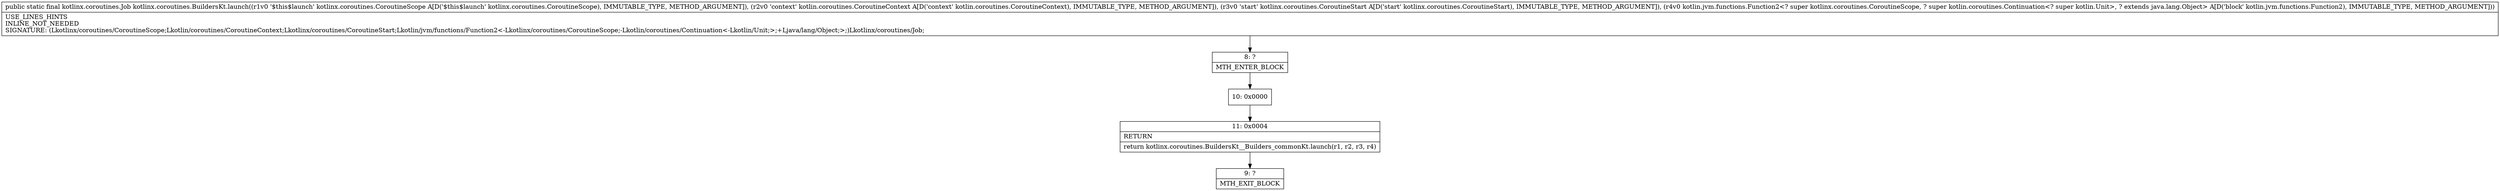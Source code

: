 digraph "CFG forkotlinx.coroutines.BuildersKt.launch(Lkotlinx\/coroutines\/CoroutineScope;Lkotlin\/coroutines\/CoroutineContext;Lkotlinx\/coroutines\/CoroutineStart;Lkotlin\/jvm\/functions\/Function2;)Lkotlinx\/coroutines\/Job;" {
Node_8 [shape=record,label="{8\:\ ?|MTH_ENTER_BLOCK\l}"];
Node_10 [shape=record,label="{10\:\ 0x0000}"];
Node_11 [shape=record,label="{11\:\ 0x0004|RETURN\l|return kotlinx.coroutines.BuildersKt__Builders_commonKt.launch(r1, r2, r3, r4)\l}"];
Node_9 [shape=record,label="{9\:\ ?|MTH_EXIT_BLOCK\l}"];
MethodNode[shape=record,label="{public static final kotlinx.coroutines.Job kotlinx.coroutines.BuildersKt.launch((r1v0 '$this$launch' kotlinx.coroutines.CoroutineScope A[D('$this$launch' kotlinx.coroutines.CoroutineScope), IMMUTABLE_TYPE, METHOD_ARGUMENT]), (r2v0 'context' kotlin.coroutines.CoroutineContext A[D('context' kotlin.coroutines.CoroutineContext), IMMUTABLE_TYPE, METHOD_ARGUMENT]), (r3v0 'start' kotlinx.coroutines.CoroutineStart A[D('start' kotlinx.coroutines.CoroutineStart), IMMUTABLE_TYPE, METHOD_ARGUMENT]), (r4v0 kotlin.jvm.functions.Function2\<? super kotlinx.coroutines.CoroutineScope, ? super kotlin.coroutines.Continuation\<? super kotlin.Unit\>, ? extends java.lang.Object\> A[D('block' kotlin.jvm.functions.Function2), IMMUTABLE_TYPE, METHOD_ARGUMENT]))  | USE_LINES_HINTS\lINLINE_NOT_NEEDED\lSIGNATURE: (Lkotlinx\/coroutines\/CoroutineScope;Lkotlin\/coroutines\/CoroutineContext;Lkotlinx\/coroutines\/CoroutineStart;Lkotlin\/jvm\/functions\/Function2\<\-Lkotlinx\/coroutines\/CoroutineScope;\-Lkotlin\/coroutines\/Continuation\<\-Lkotlin\/Unit;\>;+Ljava\/lang\/Object;\>;)Lkotlinx\/coroutines\/Job;\l}"];
MethodNode -> Node_8;Node_8 -> Node_10;
Node_10 -> Node_11;
Node_11 -> Node_9;
}

